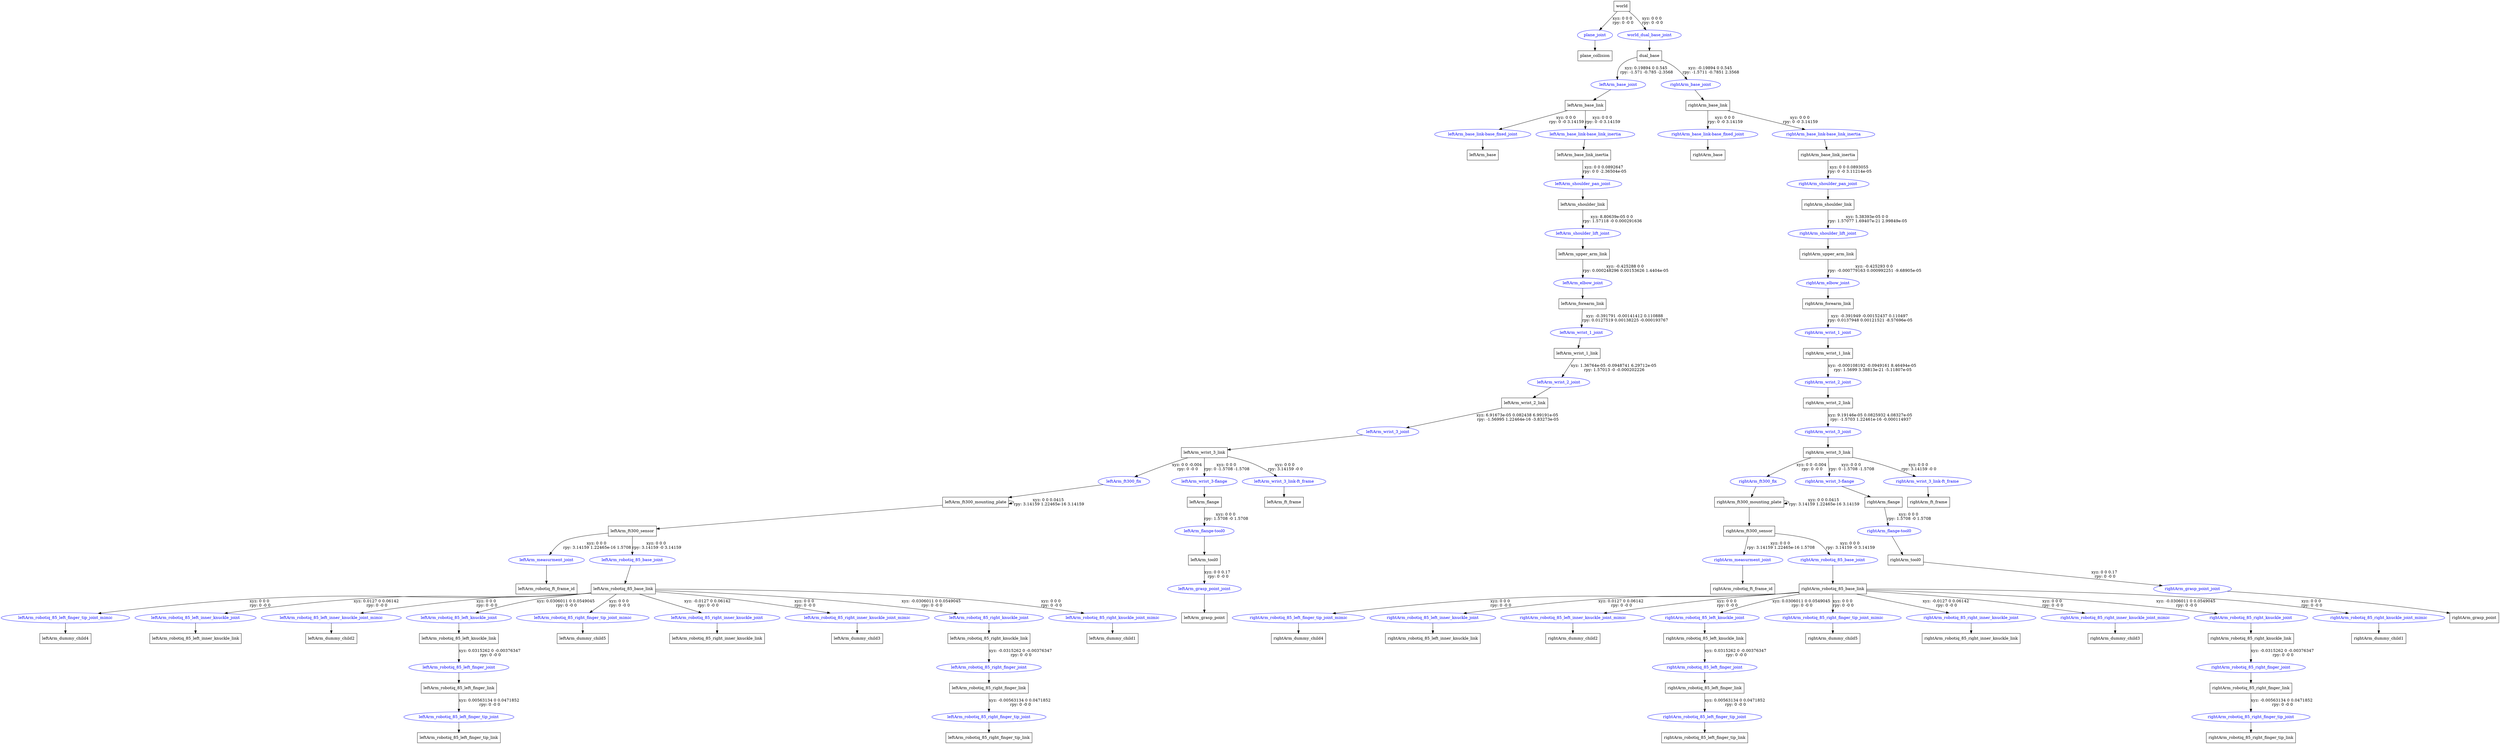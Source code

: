 digraph G {
node [shape=box];
"world" [label="world"];
"plane_collision" [label="plane_collision"];
"dual_base" [label="dual_base"];
"leftArm_base_link" [label="leftArm_base_link"];
"leftArm_base" [label="leftArm_base"];
"leftArm_base_link_inertia" [label="leftArm_base_link_inertia"];
"leftArm_shoulder_link" [label="leftArm_shoulder_link"];
"leftArm_upper_arm_link" [label="leftArm_upper_arm_link"];
"leftArm_forearm_link" [label="leftArm_forearm_link"];
"leftArm_wrist_1_link" [label="leftArm_wrist_1_link"];
"leftArm_wrist_2_link" [label="leftArm_wrist_2_link"];
"leftArm_wrist_3_link" [label="leftArm_wrist_3_link"];
"leftArm_ft300_mounting_plate" [label="leftArm_ft300_mounting_plate"];
"leftArm_ft300_sensor" [label="leftArm_ft300_sensor"];
"leftArm_robotiq_ft_frame_id" [label="leftArm_robotiq_ft_frame_id"];
"leftArm_robotiq_85_base_link" [label="leftArm_robotiq_85_base_link"];
"leftArm_dummy_child4" [label="leftArm_dummy_child4"];
"leftArm_robotiq_85_left_inner_knuckle_link" [label="leftArm_robotiq_85_left_inner_knuckle_link"];
"leftArm_dummy_child2" [label="leftArm_dummy_child2"];
"leftArm_robotiq_85_left_knuckle_link" [label="leftArm_robotiq_85_left_knuckle_link"];
"leftArm_robotiq_85_left_finger_link" [label="leftArm_robotiq_85_left_finger_link"];
"leftArm_robotiq_85_left_finger_tip_link" [label="leftArm_robotiq_85_left_finger_tip_link"];
"leftArm_dummy_child5" [label="leftArm_dummy_child5"];
"leftArm_robotiq_85_right_inner_knuckle_link" [label="leftArm_robotiq_85_right_inner_knuckle_link"];
"leftArm_dummy_child3" [label="leftArm_dummy_child3"];
"leftArm_robotiq_85_right_knuckle_link" [label="leftArm_robotiq_85_right_knuckle_link"];
"leftArm_robotiq_85_right_finger_link" [label="leftArm_robotiq_85_right_finger_link"];
"leftArm_robotiq_85_right_finger_tip_link" [label="leftArm_robotiq_85_right_finger_tip_link"];
"leftArm_dummy_child1" [label="leftArm_dummy_child1"];
"leftArm_flange" [label="leftArm_flange"];
"leftArm_tool0" [label="leftArm_tool0"];
"leftArm_grasp_point" [label="leftArm_grasp_point"];
"leftArm_ft_frame" [label="leftArm_ft_frame"];
"rightArm_base_link" [label="rightArm_base_link"];
"rightArm_base" [label="rightArm_base"];
"rightArm_base_link_inertia" [label="rightArm_base_link_inertia"];
"rightArm_shoulder_link" [label="rightArm_shoulder_link"];
"rightArm_upper_arm_link" [label="rightArm_upper_arm_link"];
"rightArm_forearm_link" [label="rightArm_forearm_link"];
"rightArm_wrist_1_link" [label="rightArm_wrist_1_link"];
"rightArm_wrist_2_link" [label="rightArm_wrist_2_link"];
"rightArm_wrist_3_link" [label="rightArm_wrist_3_link"];
"rightArm_ft300_mounting_plate" [label="rightArm_ft300_mounting_plate"];
"rightArm_ft300_sensor" [label="rightArm_ft300_sensor"];
"rightArm_robotiq_ft_frame_id" [label="rightArm_robotiq_ft_frame_id"];
"rightArm_robotiq_85_base_link" [label="rightArm_robotiq_85_base_link"];
"rightArm_dummy_child4" [label="rightArm_dummy_child4"];
"rightArm_robotiq_85_left_inner_knuckle_link" [label="rightArm_robotiq_85_left_inner_knuckle_link"];
"rightArm_dummy_child2" [label="rightArm_dummy_child2"];
"rightArm_robotiq_85_left_knuckle_link" [label="rightArm_robotiq_85_left_knuckle_link"];
"rightArm_robotiq_85_left_finger_link" [label="rightArm_robotiq_85_left_finger_link"];
"rightArm_robotiq_85_left_finger_tip_link" [label="rightArm_robotiq_85_left_finger_tip_link"];
"rightArm_dummy_child5" [label="rightArm_dummy_child5"];
"rightArm_robotiq_85_right_inner_knuckle_link" [label="rightArm_robotiq_85_right_inner_knuckle_link"];
"rightArm_dummy_child3" [label="rightArm_dummy_child3"];
"rightArm_robotiq_85_right_knuckle_link" [label="rightArm_robotiq_85_right_knuckle_link"];
"rightArm_robotiq_85_right_finger_link" [label="rightArm_robotiq_85_right_finger_link"];
"rightArm_robotiq_85_right_finger_tip_link" [label="rightArm_robotiq_85_right_finger_tip_link"];
"rightArm_dummy_child1" [label="rightArm_dummy_child1"];
"rightArm_flange" [label="rightArm_flange"];
"rightArm_tool0" [label="rightArm_tool0"];
"rightArm_grasp_point" [label="rightArm_grasp_point"];
"rightArm_ft_frame" [label="rightArm_ft_frame"];
node [shape=ellipse, color=blue, fontcolor=blue];
"world" -> "plane_joint" [label="xyz: 0 0 0 \nrpy: 0 -0 0"]
"plane_joint" -> "plane_collision"
"world" -> "world_dual_base_joint" [label="xyz: 0 0 0 \nrpy: 0 -0 0"]
"world_dual_base_joint" -> "dual_base"
"dual_base" -> "leftArm_base_joint" [label="xyz: 0.19894 0 0.545 \nrpy: -1.571 -0.785 -2.3568"]
"leftArm_base_joint" -> "leftArm_base_link"
"leftArm_base_link" -> "leftArm_base_link-base_fixed_joint" [label="xyz: 0 0 0 \nrpy: 0 -0 3.14159"]
"leftArm_base_link-base_fixed_joint" -> "leftArm_base"
"leftArm_base_link" -> "leftArm_base_link-base_link_inertia" [label="xyz: 0 0 0 \nrpy: 0 -0 3.14159"]
"leftArm_base_link-base_link_inertia" -> "leftArm_base_link_inertia"
"leftArm_base_link_inertia" -> "leftArm_shoulder_pan_joint" [label="xyz: 0 0 0.0892647 \nrpy: 0 0 -2.36504e-05"]
"leftArm_shoulder_pan_joint" -> "leftArm_shoulder_link"
"leftArm_shoulder_link" -> "leftArm_shoulder_lift_joint" [label="xyz: 8.80639e-05 0 0 \nrpy: 1.57118 -0 0.000291636"]
"leftArm_shoulder_lift_joint" -> "leftArm_upper_arm_link"
"leftArm_upper_arm_link" -> "leftArm_elbow_joint" [label="xyz: -0.425288 0 0 \nrpy: 0.000248296 0.00153626 1.4404e-05"]
"leftArm_elbow_joint" -> "leftArm_forearm_link"
"leftArm_forearm_link" -> "leftArm_wrist_1_joint" [label="xyz: -0.391791 -0.00141412 0.110888 \nrpy: 0.0127519 0.00138225 -0.000193767"]
"leftArm_wrist_1_joint" -> "leftArm_wrist_1_link"
"leftArm_wrist_1_link" -> "leftArm_wrist_2_joint" [label="xyz: 1.36764e-05 -0.0948741 6.29712e-05 \nrpy: 1.57013 -0 -0.000202226"]
"leftArm_wrist_2_joint" -> "leftArm_wrist_2_link"
"leftArm_wrist_2_link" -> "leftArm_wrist_3_joint" [label="xyz: 6.91673e-05 0.082438 6.99191e-05 \nrpy: -1.56995 1.22464e-16 -3.83273e-05"]
"leftArm_wrist_3_joint" -> "leftArm_wrist_3_link"
"leftArm_wrist_3_link" -> "leftArm_ft300_fix" [label="xyz: 0 0 -0.004 \nrpy: 0 -0 0"]
"leftArm_ft300_fix" -> "leftArm_ft300_mounting_plate"
"leftArm_ft300_mounting_plate" -> "leftArm_ft300_mounting_plate" [label="xyz: 0 0 0.0415 \nrpy: 3.14159 1.22465e-16 3.14159"]
"leftArm_ft300_mounting_plate" -> "leftArm_ft300_sensor"
"leftArm_ft300_sensor" -> "leftArm_measurment_joint" [label="xyz: 0 0 0 \nrpy: 3.14159 1.22465e-16 1.5708"]
"leftArm_measurment_joint" -> "leftArm_robotiq_ft_frame_id"
"leftArm_ft300_sensor" -> "leftArm_robotiq_85_base_joint" [label="xyz: 0 0 0 \nrpy: 3.14159 -0 3.14159"]
"leftArm_robotiq_85_base_joint" -> "leftArm_robotiq_85_base_link"
"leftArm_robotiq_85_base_link" -> "leftArm_robotiq_85_left_finger_tip_joint_mimic" [label="xyz: 0 0 0 \nrpy: 0 -0 0"]
"leftArm_robotiq_85_left_finger_tip_joint_mimic" -> "leftArm_dummy_child4"
"leftArm_robotiq_85_base_link" -> "leftArm_robotiq_85_left_inner_knuckle_joint" [label="xyz: 0.0127 0 0.06142 \nrpy: 0 -0 0"]
"leftArm_robotiq_85_left_inner_knuckle_joint" -> "leftArm_robotiq_85_left_inner_knuckle_link"
"leftArm_robotiq_85_base_link" -> "leftArm_robotiq_85_left_inner_knuckle_joint_mimic" [label="xyz: 0 0 0 \nrpy: 0 -0 0"]
"leftArm_robotiq_85_left_inner_knuckle_joint_mimic" -> "leftArm_dummy_child2"
"leftArm_robotiq_85_base_link" -> "leftArm_robotiq_85_left_knuckle_joint" [label="xyz: 0.0306011 0 0.0549045 \nrpy: 0 -0 0"]
"leftArm_robotiq_85_left_knuckle_joint" -> "leftArm_robotiq_85_left_knuckle_link"
"leftArm_robotiq_85_left_knuckle_link" -> "leftArm_robotiq_85_left_finger_joint" [label="xyz: 0.0315262 0 -0.00376347 \nrpy: 0 -0 0"]
"leftArm_robotiq_85_left_finger_joint" -> "leftArm_robotiq_85_left_finger_link"
"leftArm_robotiq_85_left_finger_link" -> "leftArm_robotiq_85_left_finger_tip_joint" [label="xyz: 0.00563134 0 0.0471852 \nrpy: 0 -0 0"]
"leftArm_robotiq_85_left_finger_tip_joint" -> "leftArm_robotiq_85_left_finger_tip_link"
"leftArm_robotiq_85_base_link" -> "leftArm_robotiq_85_right_finger_tip_joint_mimic" [label="xyz: 0 0 0 \nrpy: 0 -0 0"]
"leftArm_robotiq_85_right_finger_tip_joint_mimic" -> "leftArm_dummy_child5"
"leftArm_robotiq_85_base_link" -> "leftArm_robotiq_85_right_inner_knuckle_joint" [label="xyz: -0.0127 0 0.06142 \nrpy: 0 -0 0"]
"leftArm_robotiq_85_right_inner_knuckle_joint" -> "leftArm_robotiq_85_right_inner_knuckle_link"
"leftArm_robotiq_85_base_link" -> "leftArm_robotiq_85_right_inner_knuckle_joint_mimic" [label="xyz: 0 0 0 \nrpy: 0 -0 0"]
"leftArm_robotiq_85_right_inner_knuckle_joint_mimic" -> "leftArm_dummy_child3"
"leftArm_robotiq_85_base_link" -> "leftArm_robotiq_85_right_knuckle_joint" [label="xyz: -0.0306011 0 0.0549045 \nrpy: 0 -0 0"]
"leftArm_robotiq_85_right_knuckle_joint" -> "leftArm_robotiq_85_right_knuckle_link"
"leftArm_robotiq_85_right_knuckle_link" -> "leftArm_robotiq_85_right_finger_joint" [label="xyz: -0.0315262 0 -0.00376347 \nrpy: 0 -0 0"]
"leftArm_robotiq_85_right_finger_joint" -> "leftArm_robotiq_85_right_finger_link"
"leftArm_robotiq_85_right_finger_link" -> "leftArm_robotiq_85_right_finger_tip_joint" [label="xyz: -0.00563134 0 0.0471852 \nrpy: 0 -0 0"]
"leftArm_robotiq_85_right_finger_tip_joint" -> "leftArm_robotiq_85_right_finger_tip_link"
"leftArm_robotiq_85_base_link" -> "leftArm_robotiq_85_right_knuckle_joint_mimic" [label="xyz: 0 0 0 \nrpy: 0 -0 0"]
"leftArm_robotiq_85_right_knuckle_joint_mimic" -> "leftArm_dummy_child1"
"leftArm_wrist_3_link" -> "leftArm_wrist_3-flange" [label="xyz: 0 0 0 \nrpy: 0 -1.5708 -1.5708"]
"leftArm_wrist_3-flange" -> "leftArm_flange"
"leftArm_flange" -> "leftArm_flange-tool0" [label="xyz: 0 0 0 \nrpy: 1.5708 -0 1.5708"]
"leftArm_flange-tool0" -> "leftArm_tool0"
"leftArm_tool0" -> "leftArm_grasp_point_joint" [label="xyz: 0 0 0.17 \nrpy: 0 -0 0"]
"leftArm_grasp_point_joint" -> "leftArm_grasp_point"
"leftArm_wrist_3_link" -> "leftArm_wrist_3_link-ft_frame" [label="xyz: 0 0 0 \nrpy: 3.14159 -0 0"]
"leftArm_wrist_3_link-ft_frame" -> "leftArm_ft_frame"
"dual_base" -> "rightArm_base_joint" [label="xyz: -0.19894 0 0.545 \nrpy: -1.5711 -0.7851 2.3568"]
"rightArm_base_joint" -> "rightArm_base_link"
"rightArm_base_link" -> "rightArm_base_link-base_fixed_joint" [label="xyz: 0 0 0 \nrpy: 0 -0 3.14159"]
"rightArm_base_link-base_fixed_joint" -> "rightArm_base"
"rightArm_base_link" -> "rightArm_base_link-base_link_inertia" [label="xyz: 0 0 0 \nrpy: 0 -0 3.14159"]
"rightArm_base_link-base_link_inertia" -> "rightArm_base_link_inertia"
"rightArm_base_link_inertia" -> "rightArm_shoulder_pan_joint" [label="xyz: 0 0 0.0893055 \nrpy: 0 -0 3.11214e-05"]
"rightArm_shoulder_pan_joint" -> "rightArm_shoulder_link"
"rightArm_shoulder_link" -> "rightArm_shoulder_lift_joint" [label="xyz: 5.38393e-05 0 0 \nrpy: 1.57077 1.69407e-21 2.99849e-05"]
"rightArm_shoulder_lift_joint" -> "rightArm_upper_arm_link"
"rightArm_upper_arm_link" -> "rightArm_elbow_joint" [label="xyz: -0.425293 0 0 \nrpy: -0.000779163 0.000992251 -9.68905e-05"]
"rightArm_elbow_joint" -> "rightArm_forearm_link"
"rightArm_forearm_link" -> "rightArm_wrist_1_joint" [label="xyz: -0.391949 -0.00152437 0.110497 \nrpy: 0.0137948 0.00121521 -8.57696e-05"]
"rightArm_wrist_1_joint" -> "rightArm_wrist_1_link"
"rightArm_wrist_1_link" -> "rightArm_wrist_2_joint" [label="xyz: -0.000108192 -0.0949161 8.46494e-05 \nrpy: 1.5699 3.38813e-21 -5.11807e-05"]
"rightArm_wrist_2_joint" -> "rightArm_wrist_2_link"
"rightArm_wrist_2_link" -> "rightArm_wrist_3_joint" [label="xyz: 9.19146e-05 0.0825932 4.08327e-05 \nrpy: -1.5703 1.22461e-16 -0.000114937"]
"rightArm_wrist_3_joint" -> "rightArm_wrist_3_link"
"rightArm_wrist_3_link" -> "rightArm_ft300_fix" [label="xyz: 0 0 -0.004 \nrpy: 0 -0 0"]
"rightArm_ft300_fix" -> "rightArm_ft300_mounting_plate"
"rightArm_ft300_mounting_plate" -> "rightArm_ft300_mounting_plate" [label="xyz: 0 0 0.0415 \nrpy: 3.14159 1.22465e-16 3.14159"]
"rightArm_ft300_mounting_plate" -> "rightArm_ft300_sensor"
"rightArm_ft300_sensor" -> "rightArm_measurment_joint" [label="xyz: 0 0 0 \nrpy: 3.14159 1.22465e-16 1.5708"]
"rightArm_measurment_joint" -> "rightArm_robotiq_ft_frame_id"
"rightArm_ft300_sensor" -> "rightArm_robotiq_85_base_joint" [label="xyz: 0 0 0 \nrpy: 3.14159 -0 3.14159"]
"rightArm_robotiq_85_base_joint" -> "rightArm_robotiq_85_base_link"
"rightArm_robotiq_85_base_link" -> "rightArm_robotiq_85_left_finger_tip_joint_mimic" [label="xyz: 0 0 0 \nrpy: 0 -0 0"]
"rightArm_robotiq_85_left_finger_tip_joint_mimic" -> "rightArm_dummy_child4"
"rightArm_robotiq_85_base_link" -> "rightArm_robotiq_85_left_inner_knuckle_joint" [label="xyz: 0.0127 0 0.06142 \nrpy: 0 -0 0"]
"rightArm_robotiq_85_left_inner_knuckle_joint" -> "rightArm_robotiq_85_left_inner_knuckle_link"
"rightArm_robotiq_85_base_link" -> "rightArm_robotiq_85_left_inner_knuckle_joint_mimic" [label="xyz: 0 0 0 \nrpy: 0 -0 0"]
"rightArm_robotiq_85_left_inner_knuckle_joint_mimic" -> "rightArm_dummy_child2"
"rightArm_robotiq_85_base_link" -> "rightArm_robotiq_85_left_knuckle_joint" [label="xyz: 0.0306011 0 0.0549045 \nrpy: 0 -0 0"]
"rightArm_robotiq_85_left_knuckle_joint" -> "rightArm_robotiq_85_left_knuckle_link"
"rightArm_robotiq_85_left_knuckle_link" -> "rightArm_robotiq_85_left_finger_joint" [label="xyz: 0.0315262 0 -0.00376347 \nrpy: 0 -0 0"]
"rightArm_robotiq_85_left_finger_joint" -> "rightArm_robotiq_85_left_finger_link"
"rightArm_robotiq_85_left_finger_link" -> "rightArm_robotiq_85_left_finger_tip_joint" [label="xyz: 0.00563134 0 0.0471852 \nrpy: 0 -0 0"]
"rightArm_robotiq_85_left_finger_tip_joint" -> "rightArm_robotiq_85_left_finger_tip_link"
"rightArm_robotiq_85_base_link" -> "rightArm_robotiq_85_right_finger_tip_joint_mimic" [label="xyz: 0 0 0 \nrpy: 0 -0 0"]
"rightArm_robotiq_85_right_finger_tip_joint_mimic" -> "rightArm_dummy_child5"
"rightArm_robotiq_85_base_link" -> "rightArm_robotiq_85_right_inner_knuckle_joint" [label="xyz: -0.0127 0 0.06142 \nrpy: 0 -0 0"]
"rightArm_robotiq_85_right_inner_knuckle_joint" -> "rightArm_robotiq_85_right_inner_knuckle_link"
"rightArm_robotiq_85_base_link" -> "rightArm_robotiq_85_right_inner_knuckle_joint_mimic" [label="xyz: 0 0 0 \nrpy: 0 -0 0"]
"rightArm_robotiq_85_right_inner_knuckle_joint_mimic" -> "rightArm_dummy_child3"
"rightArm_robotiq_85_base_link" -> "rightArm_robotiq_85_right_knuckle_joint" [label="xyz: -0.0306011 0 0.0549045 \nrpy: 0 -0 0"]
"rightArm_robotiq_85_right_knuckle_joint" -> "rightArm_robotiq_85_right_knuckle_link"
"rightArm_robotiq_85_right_knuckle_link" -> "rightArm_robotiq_85_right_finger_joint" [label="xyz: -0.0315262 0 -0.00376347 \nrpy: 0 -0 0"]
"rightArm_robotiq_85_right_finger_joint" -> "rightArm_robotiq_85_right_finger_link"
"rightArm_robotiq_85_right_finger_link" -> "rightArm_robotiq_85_right_finger_tip_joint" [label="xyz: -0.00563134 0 0.0471852 \nrpy: 0 -0 0"]
"rightArm_robotiq_85_right_finger_tip_joint" -> "rightArm_robotiq_85_right_finger_tip_link"
"rightArm_robotiq_85_base_link" -> "rightArm_robotiq_85_right_knuckle_joint_mimic" [label="xyz: 0 0 0 \nrpy: 0 -0 0"]
"rightArm_robotiq_85_right_knuckle_joint_mimic" -> "rightArm_dummy_child1"
"rightArm_wrist_3_link" -> "rightArm_wrist_3-flange" [label="xyz: 0 0 0 \nrpy: 0 -1.5708 -1.5708"]
"rightArm_wrist_3-flange" -> "rightArm_flange"
"rightArm_flange" -> "rightArm_flange-tool0" [label="xyz: 0 0 0 \nrpy: 1.5708 -0 1.5708"]
"rightArm_flange-tool0" -> "rightArm_tool0"
"rightArm_tool0" -> "rightArm_grasp_point_joint" [label="xyz: 0 0 0.17 \nrpy: 0 -0 0"]
"rightArm_grasp_point_joint" -> "rightArm_grasp_point"
"rightArm_wrist_3_link" -> "rightArm_wrist_3_link-ft_frame" [label="xyz: 0 0 0 \nrpy: 3.14159 -0 0"]
"rightArm_wrist_3_link-ft_frame" -> "rightArm_ft_frame"
}
